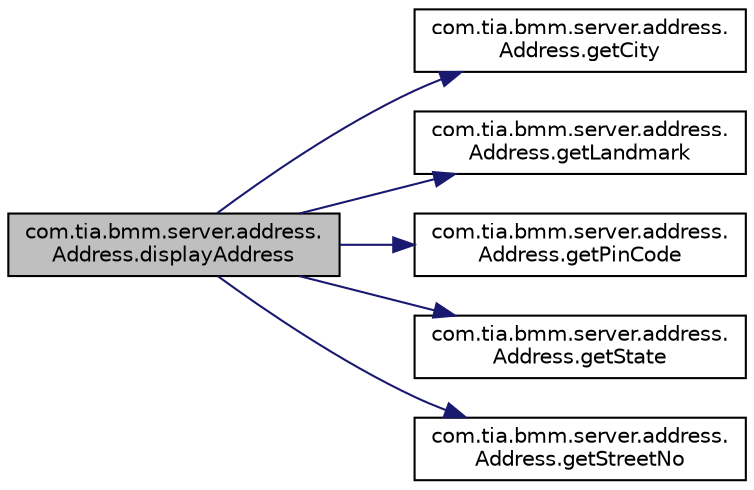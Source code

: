 digraph "com.tia.bmm.server.address.Address.displayAddress"
{
 // INTERACTIVE_SVG=YES
 // LATEX_PDF_SIZE
  edge [fontname="Helvetica",fontsize="10",labelfontname="Helvetica",labelfontsize="10"];
  node [fontname="Helvetica",fontsize="10",shape=record];
  rankdir="LR";
  Node1 [label="com.tia.bmm.server.address.\lAddress.displayAddress",height=0.2,width=0.4,color="black", fillcolor="grey75", style="filled", fontcolor="black",tooltip=" "];
  Node1 -> Node2 [color="midnightblue",fontsize="10",style="solid",fontname="Helvetica"];
  Node2 [label="com.tia.bmm.server.address.\lAddress.getCity",height=0.2,width=0.4,color="black", fillcolor="white", style="filled",URL="$d5/da1/classcom_1_1tia_1_1bmm_1_1server_1_1address_1_1_address.html#af20527e485b38f9b824da440f9907011",tooltip=" "];
  Node1 -> Node3 [color="midnightblue",fontsize="10",style="solid",fontname="Helvetica"];
  Node3 [label="com.tia.bmm.server.address.\lAddress.getLandmark",height=0.2,width=0.4,color="black", fillcolor="white", style="filled",URL="$d5/da1/classcom_1_1tia_1_1bmm_1_1server_1_1address_1_1_address.html#adaaefa14d2da4c3dbf4e0c2b21aaacbb",tooltip=" "];
  Node1 -> Node4 [color="midnightblue",fontsize="10",style="solid",fontname="Helvetica"];
  Node4 [label="com.tia.bmm.server.address.\lAddress.getPinCode",height=0.2,width=0.4,color="black", fillcolor="white", style="filled",URL="$d5/da1/classcom_1_1tia_1_1bmm_1_1server_1_1address_1_1_address.html#a2ab8b5db51d4918b3ae586899e9f2966",tooltip=" "];
  Node1 -> Node5 [color="midnightblue",fontsize="10",style="solid",fontname="Helvetica"];
  Node5 [label="com.tia.bmm.server.address.\lAddress.getState",height=0.2,width=0.4,color="black", fillcolor="white", style="filled",URL="$d5/da1/classcom_1_1tia_1_1bmm_1_1server_1_1address_1_1_address.html#ad2ca9fb2be91212f1e621fa529b62345",tooltip=" "];
  Node1 -> Node6 [color="midnightblue",fontsize="10",style="solid",fontname="Helvetica"];
  Node6 [label="com.tia.bmm.server.address.\lAddress.getStreetNo",height=0.2,width=0.4,color="black", fillcolor="white", style="filled",URL="$d5/da1/classcom_1_1tia_1_1bmm_1_1server_1_1address_1_1_address.html#a54c6bb58e93a72e24cbba6a929b3aed3",tooltip=" "];
}
